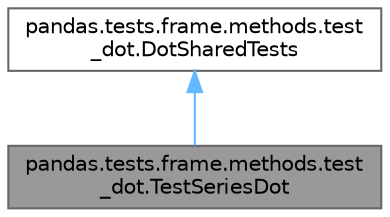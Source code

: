 digraph "pandas.tests.frame.methods.test_dot.TestSeriesDot"
{
 // LATEX_PDF_SIZE
  bgcolor="transparent";
  edge [fontname=Helvetica,fontsize=10,labelfontname=Helvetica,labelfontsize=10];
  node [fontname=Helvetica,fontsize=10,shape=box,height=0.2,width=0.4];
  Node1 [id="Node000001",label="pandas.tests.frame.methods.test\l_dot.TestSeriesDot",height=0.2,width=0.4,color="gray40", fillcolor="grey60", style="filled", fontcolor="black",tooltip=" "];
  Node2 -> Node1 [id="edge2_Node000001_Node000002",dir="back",color="steelblue1",style="solid",tooltip=" "];
  Node2 [id="Node000002",label="pandas.tests.frame.methods.test\l_dot.DotSharedTests",height=0.2,width=0.4,color="gray40", fillcolor="white", style="filled",URL="$classpandas_1_1tests_1_1frame_1_1methods_1_1test__dot_1_1DotSharedTests.html",tooltip=" "];
}

